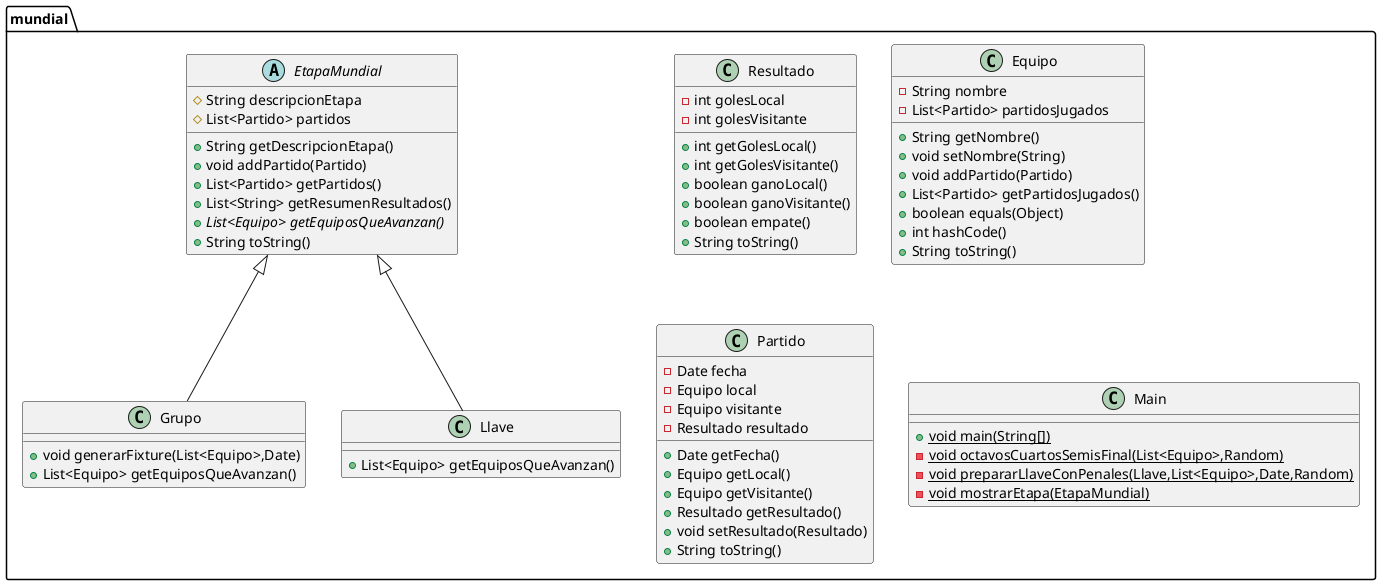 @startuml
abstract class mundial.EtapaMundial {
# String descripcionEtapa
# List<Partido> partidos
+ String getDescripcionEtapa()
+ void addPartido(Partido)
+ List<Partido> getPartidos()
+ List<String> getResumenResultados()
+ {abstract}List<Equipo> getEquiposQueAvanzan()
+ String toString()
}


class mundial.Grupo {
+ void generarFixture(List<Equipo>,Date)
+ List<Equipo> getEquiposQueAvanzan()
}


class mundial.Llave {
+ List<Equipo> getEquiposQueAvanzan()
}

class mundial.Resultado {
- int golesLocal
- int golesVisitante
+ int getGolesLocal()
+ int getGolesVisitante()
+ boolean ganoLocal()
+ boolean ganoVisitante()
+ boolean empate()
+ String toString()
}



class mundial.Equipo {
- String nombre
- List<Partido> partidosJugados
+ String getNombre()
+ void setNombre(String)
+ void addPartido(Partido)
+ List<Partido> getPartidosJugados()
+ boolean equals(Object)
+ int hashCode()
+ String toString()
}


class mundial.Partido {
- Date fecha
- Equipo local
- Equipo visitante
- Resultado resultado
+ Date getFecha()
+ Equipo getLocal()
+ Equipo getVisitante()
+ Resultado getResultado()
+ void setResultado(Resultado)
+ String toString()
}


class mundial.Main {
+ {static} void main(String[])
- {static} void octavosCuartosSemisFinal(List<Equipo>,Random)
- {static} void prepararLlaveConPenales(Llave,List<Equipo>,Date,Random)
- {static} void mostrarEtapa(EtapaMundial)
}



mundial.EtapaMundial <|-- mundial.Grupo
mundial.EtapaMundial <|-- mundial.Llave


@enduml